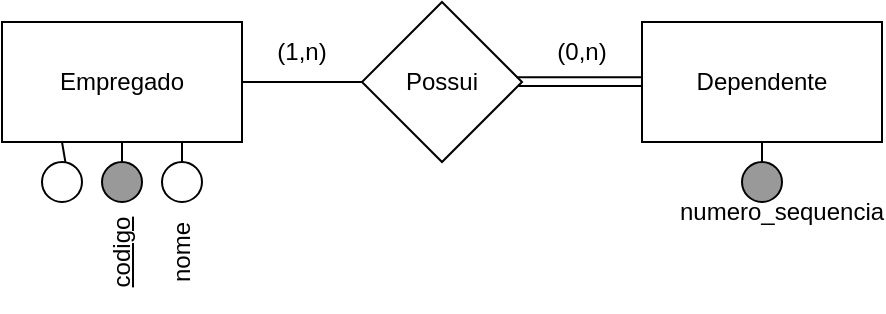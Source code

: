 <mxfile version="17.4.6" type="github">
  <diagram id="Sgw0iDoT6AuvSw-Sp8IE" name="Page-1">
    <mxGraphModel dx="474" dy="385" grid="1" gridSize="10" guides="1" tooltips="1" connect="1" arrows="1" fold="1" page="1" pageScale="1" pageWidth="827" pageHeight="1169" math="0" shadow="0">
      <root>
        <mxCell id="0" />
        <mxCell id="1" parent="0" />
        <mxCell id="p7iKzUHPkBEzGpdbl421-2" value="" style="ellipse;whiteSpace=wrap;html=1;aspect=fixed;" vertex="1" parent="1">
          <mxGeometry x="120" y="380" width="20" height="20" as="geometry" />
        </mxCell>
        <mxCell id="p7iKzUHPkBEzGpdbl421-3" value="" style="endArrow=none;html=1;rounded=0;entryX=0.75;entryY=1;entryDx=0;entryDy=0;" edge="1" parent="1" source="p7iKzUHPkBEzGpdbl421-2" target="p7iKzUHPkBEzGpdbl421-7">
          <mxGeometry width="50" height="50" relative="1" as="geometry">
            <mxPoint x="380" y="380" as="sourcePoint" />
            <mxPoint x="260" y="110" as="targetPoint" />
          </mxGeometry>
        </mxCell>
        <mxCell id="p7iKzUHPkBEzGpdbl421-4" value="nome" style="text;html=1;strokeColor=none;fillColor=none;align=center;verticalAlign=middle;whiteSpace=wrap;rounded=0;rotation=270;" vertex="1" parent="1">
          <mxGeometry x="100" y="410" width="60" height="30" as="geometry" />
        </mxCell>
        <mxCell id="p7iKzUHPkBEzGpdbl421-7" value="Empregado" style="rounded=0;whiteSpace=wrap;html=1;" vertex="1" parent="1">
          <mxGeometry x="40" y="310" width="120" height="60" as="geometry" />
        </mxCell>
        <mxCell id="p7iKzUHPkBEzGpdbl421-8" value="Dependente" style="rounded=0;whiteSpace=wrap;html=1;" vertex="1" parent="1">
          <mxGeometry x="360" y="310" width="120" height="60" as="geometry" />
        </mxCell>
        <mxCell id="p7iKzUHPkBEzGpdbl421-11" value="Possui" style="rhombus;whiteSpace=wrap;html=1;" vertex="1" parent="1">
          <mxGeometry x="220" y="300" width="80" height="80" as="geometry" />
        </mxCell>
        <mxCell id="p7iKzUHPkBEzGpdbl421-12" value="" style="endArrow=none;html=1;rounded=0;entryX=0.968;entryY=0.47;entryDx=0;entryDy=0;entryPerimeter=0;exitX=-0.001;exitY=0.46;exitDx=0;exitDy=0;exitPerimeter=0;" edge="1" parent="1" source="p7iKzUHPkBEzGpdbl421-8" target="p7iKzUHPkBEzGpdbl421-11">
          <mxGeometry width="50" height="50" relative="1" as="geometry">
            <mxPoint x="380" y="320" as="sourcePoint" />
            <mxPoint x="430" y="270" as="targetPoint" />
          </mxGeometry>
        </mxCell>
        <mxCell id="p7iKzUHPkBEzGpdbl421-13" value="" style="endArrow=none;html=1;rounded=0;" edge="1" parent="1" source="p7iKzUHPkBEzGpdbl421-11" target="p7iKzUHPkBEzGpdbl421-7">
          <mxGeometry width="50" height="50" relative="1" as="geometry">
            <mxPoint x="370" y="350" as="sourcePoint" />
            <mxPoint x="310" y="350" as="targetPoint" />
          </mxGeometry>
        </mxCell>
        <mxCell id="p7iKzUHPkBEzGpdbl421-14" value="" style="endArrow=none;html=1;rounded=0;entryX=0.976;entryY=0.525;entryDx=0;entryDy=0;entryPerimeter=0;" edge="1" parent="1" target="p7iKzUHPkBEzGpdbl421-11">
          <mxGeometry width="50" height="50" relative="1" as="geometry">
            <mxPoint x="360" y="342" as="sourcePoint" />
            <mxPoint x="297.56" y="339.93" as="targetPoint" />
          </mxGeometry>
        </mxCell>
        <mxCell id="p7iKzUHPkBEzGpdbl421-15" value="(1,n)" style="text;html=1;strokeColor=none;fillColor=none;align=center;verticalAlign=middle;whiteSpace=wrap;rounded=0;" vertex="1" parent="1">
          <mxGeometry x="160" y="310" width="60" height="30" as="geometry" />
        </mxCell>
        <mxCell id="p7iKzUHPkBEzGpdbl421-16" value="(0,n)" style="text;html=1;strokeColor=none;fillColor=none;align=center;verticalAlign=middle;whiteSpace=wrap;rounded=0;" vertex="1" parent="1">
          <mxGeometry x="300" y="310" width="60" height="30" as="geometry" />
        </mxCell>
        <mxCell id="p7iKzUHPkBEzGpdbl421-18" value="" style="ellipse;whiteSpace=wrap;html=1;aspect=fixed;fillColor=#999999;" vertex="1" parent="1">
          <mxGeometry x="90" y="380" width="20" height="20" as="geometry" />
        </mxCell>
        <mxCell id="p7iKzUHPkBEzGpdbl421-19" value="" style="ellipse;whiteSpace=wrap;html=1;aspect=fixed;fillColor=#999999;" vertex="1" parent="1">
          <mxGeometry x="410" y="380" width="20" height="20" as="geometry" />
        </mxCell>
        <mxCell id="p7iKzUHPkBEzGpdbl421-20" value="&lt;u&gt;codigo&lt;/u&gt;" style="text;html=1;strokeColor=none;fillColor=none;align=center;verticalAlign=middle;whiteSpace=wrap;rounded=0;rotation=270;" vertex="1" parent="1">
          <mxGeometry x="70" y="410" width="60" height="30" as="geometry" />
        </mxCell>
        <mxCell id="p7iKzUHPkBEzGpdbl421-21" value="numero_sequencia" style="text;html=1;strokeColor=none;fillColor=none;align=center;verticalAlign=middle;whiteSpace=wrap;rounded=0;rotation=0;" vertex="1" parent="1">
          <mxGeometry x="400" y="390" width="60" height="30" as="geometry" />
        </mxCell>
        <mxCell id="p7iKzUHPkBEzGpdbl421-22" value="" style="endArrow=none;html=1;rounded=0;" edge="1" parent="1" source="p7iKzUHPkBEzGpdbl421-18" target="p7iKzUHPkBEzGpdbl421-7">
          <mxGeometry width="50" height="50" relative="1" as="geometry">
            <mxPoint x="190" y="350" as="sourcePoint" />
            <mxPoint x="240" y="300" as="targetPoint" />
          </mxGeometry>
        </mxCell>
        <mxCell id="p7iKzUHPkBEzGpdbl421-23" value="" style="endArrow=none;html=1;rounded=0;" edge="1" parent="1" source="p7iKzUHPkBEzGpdbl421-19" target="p7iKzUHPkBEzGpdbl421-8">
          <mxGeometry width="50" height="50" relative="1" as="geometry">
            <mxPoint x="110" y="390" as="sourcePoint" />
            <mxPoint x="110" y="380" as="targetPoint" />
          </mxGeometry>
        </mxCell>
        <mxCell id="p7iKzUHPkBEzGpdbl421-25" value="" style="ellipse;whiteSpace=wrap;html=1;aspect=fixed;" vertex="1" parent="1">
          <mxGeometry x="60" y="380" width="20" height="20" as="geometry" />
        </mxCell>
        <mxCell id="p7iKzUHPkBEzGpdbl421-26" value="" style="endArrow=none;html=1;rounded=0;entryX=0.25;entryY=1;entryDx=0;entryDy=0;" edge="1" parent="1" source="p7iKzUHPkBEzGpdbl421-25" target="p7iKzUHPkBEzGpdbl421-7">
          <mxGeometry width="50" height="50" relative="1" as="geometry">
            <mxPoint x="140" y="390" as="sourcePoint" />
            <mxPoint x="140" y="380" as="targetPoint" />
          </mxGeometry>
        </mxCell>
      </root>
    </mxGraphModel>
  </diagram>
</mxfile>
